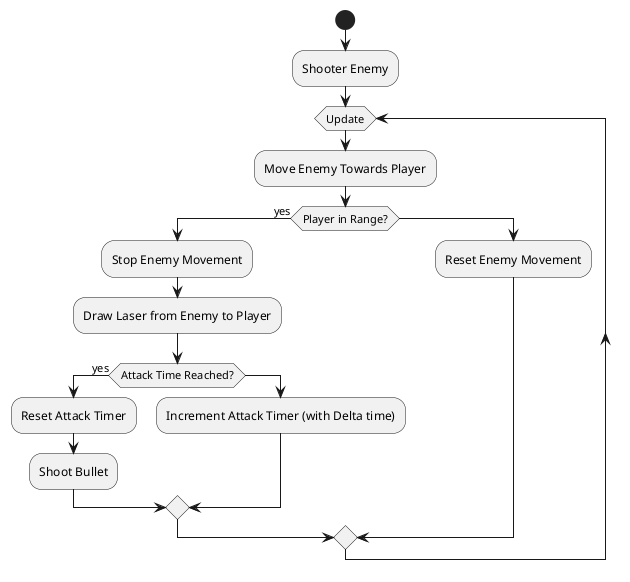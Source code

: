 @startuml
start
:Shooter Enemy;
while (Update)
    :Move Enemy Towards Player;
    if (Player in Range?) then (yes)
        :Stop Enemy Movement;
        :Draw Laser from Enemy to Player;
        if (Attack Time Reached?) then (yes)
            :Reset Attack Timer;
            :Shoot Bullet;
        else
            :Increment Attack Timer (with Delta time);
        endif
    else
        :Reset Enemy Movement;
    endif
endwhile
-[hidden]->
detach
@enduml